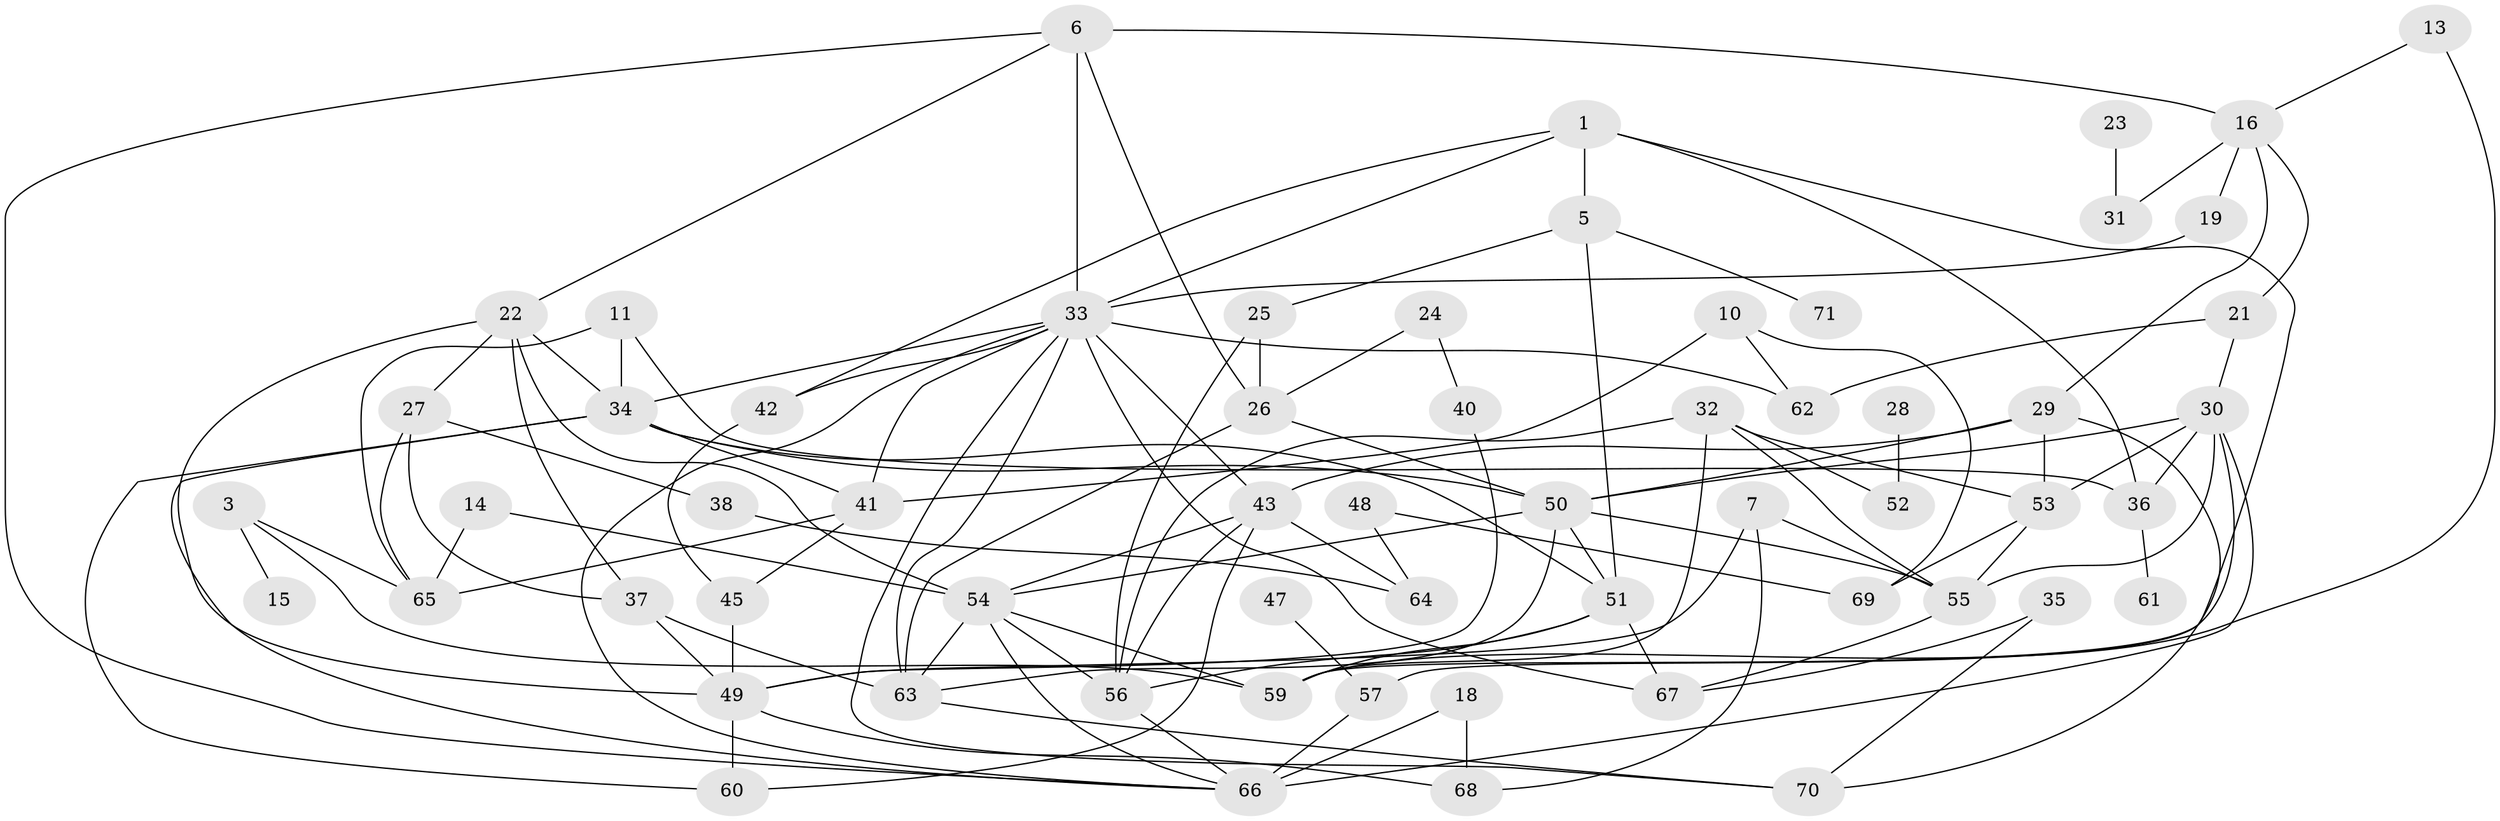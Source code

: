 // original degree distribution, {2: 0.19444444444444445, 5: 0.0763888888888889, 4: 0.1597222222222222, 3: 0.2569444444444444, 6: 0.0625, 0: 0.08333333333333333, 1: 0.1597222222222222, 7: 0.006944444444444444}
// Generated by graph-tools (version 1.1) at 2025/00/03/09/25 03:00:43]
// undirected, 60 vertices, 120 edges
graph export_dot {
graph [start="1"]
  node [color=gray90,style=filled];
  1;
  3;
  5;
  6;
  7;
  10;
  11;
  13;
  14;
  15;
  16;
  18;
  19;
  21;
  22;
  23;
  24;
  25;
  26;
  27;
  28;
  29;
  30;
  31;
  32;
  33;
  34;
  35;
  36;
  37;
  38;
  40;
  41;
  42;
  43;
  45;
  47;
  48;
  49;
  50;
  51;
  52;
  53;
  54;
  55;
  56;
  57;
  59;
  60;
  61;
  62;
  63;
  64;
  65;
  66;
  67;
  68;
  69;
  70;
  71;
  1 -- 5 [weight=1.0];
  1 -- 33 [weight=1.0];
  1 -- 36 [weight=1.0];
  1 -- 42 [weight=1.0];
  1 -- 59 [weight=1.0];
  3 -- 15 [weight=1.0];
  3 -- 59 [weight=1.0];
  3 -- 65 [weight=1.0];
  5 -- 25 [weight=1.0];
  5 -- 51 [weight=1.0];
  5 -- 71 [weight=1.0];
  6 -- 16 [weight=1.0];
  6 -- 22 [weight=1.0];
  6 -- 26 [weight=1.0];
  6 -- 33 [weight=1.0];
  6 -- 66 [weight=1.0];
  7 -- 49 [weight=1.0];
  7 -- 55 [weight=1.0];
  7 -- 68 [weight=1.0];
  10 -- 41 [weight=1.0];
  10 -- 62 [weight=1.0];
  10 -- 69 [weight=1.0];
  11 -- 34 [weight=1.0];
  11 -- 36 [weight=1.0];
  11 -- 65 [weight=1.0];
  13 -- 16 [weight=1.0];
  13 -- 59 [weight=1.0];
  14 -- 54 [weight=1.0];
  14 -- 65 [weight=1.0];
  16 -- 19 [weight=1.0];
  16 -- 21 [weight=1.0];
  16 -- 29 [weight=1.0];
  16 -- 31 [weight=1.0];
  18 -- 66 [weight=1.0];
  18 -- 68 [weight=1.0];
  19 -- 33 [weight=1.0];
  21 -- 30 [weight=1.0];
  21 -- 62 [weight=1.0];
  22 -- 27 [weight=1.0];
  22 -- 34 [weight=1.0];
  22 -- 37 [weight=1.0];
  22 -- 49 [weight=1.0];
  22 -- 54 [weight=1.0];
  23 -- 31 [weight=1.0];
  24 -- 26 [weight=1.0];
  24 -- 40 [weight=1.0];
  25 -- 26 [weight=1.0];
  25 -- 56 [weight=1.0];
  26 -- 50 [weight=1.0];
  26 -- 63 [weight=1.0];
  27 -- 37 [weight=1.0];
  27 -- 38 [weight=1.0];
  27 -- 65 [weight=1.0];
  28 -- 52 [weight=1.0];
  29 -- 43 [weight=1.0];
  29 -- 50 [weight=1.0];
  29 -- 53 [weight=1.0];
  29 -- 70 [weight=1.0];
  30 -- 36 [weight=2.0];
  30 -- 50 [weight=1.0];
  30 -- 53 [weight=1.0];
  30 -- 55 [weight=2.0];
  30 -- 57 [weight=1.0];
  30 -- 66 [weight=1.0];
  32 -- 52 [weight=1.0];
  32 -- 53 [weight=1.0];
  32 -- 55 [weight=1.0];
  32 -- 56 [weight=1.0];
  32 -- 59 [weight=1.0];
  33 -- 34 [weight=1.0];
  33 -- 41 [weight=1.0];
  33 -- 42 [weight=1.0];
  33 -- 43 [weight=1.0];
  33 -- 62 [weight=2.0];
  33 -- 63 [weight=1.0];
  33 -- 66 [weight=1.0];
  33 -- 67 [weight=1.0];
  33 -- 70 [weight=1.0];
  34 -- 41 [weight=1.0];
  34 -- 50 [weight=1.0];
  34 -- 51 [weight=1.0];
  34 -- 60 [weight=1.0];
  34 -- 66 [weight=1.0];
  35 -- 67 [weight=1.0];
  35 -- 70 [weight=1.0];
  36 -- 61 [weight=1.0];
  37 -- 49 [weight=1.0];
  37 -- 63 [weight=1.0];
  38 -- 64 [weight=1.0];
  40 -- 49 [weight=1.0];
  41 -- 45 [weight=1.0];
  41 -- 65 [weight=1.0];
  42 -- 45 [weight=1.0];
  43 -- 54 [weight=1.0];
  43 -- 56 [weight=1.0];
  43 -- 60 [weight=1.0];
  43 -- 64 [weight=1.0];
  45 -- 49 [weight=1.0];
  47 -- 57 [weight=1.0];
  48 -- 64 [weight=1.0];
  48 -- 69 [weight=1.0];
  49 -- 60 [weight=1.0];
  49 -- 68 [weight=1.0];
  50 -- 51 [weight=2.0];
  50 -- 54 [weight=1.0];
  50 -- 55 [weight=1.0];
  50 -- 63 [weight=1.0];
  51 -- 56 [weight=1.0];
  51 -- 59 [weight=1.0];
  51 -- 67 [weight=1.0];
  53 -- 55 [weight=1.0];
  53 -- 69 [weight=1.0];
  54 -- 56 [weight=1.0];
  54 -- 59 [weight=1.0];
  54 -- 63 [weight=1.0];
  54 -- 66 [weight=1.0];
  55 -- 67 [weight=1.0];
  56 -- 66 [weight=1.0];
  57 -- 66 [weight=3.0];
  63 -- 70 [weight=1.0];
}
